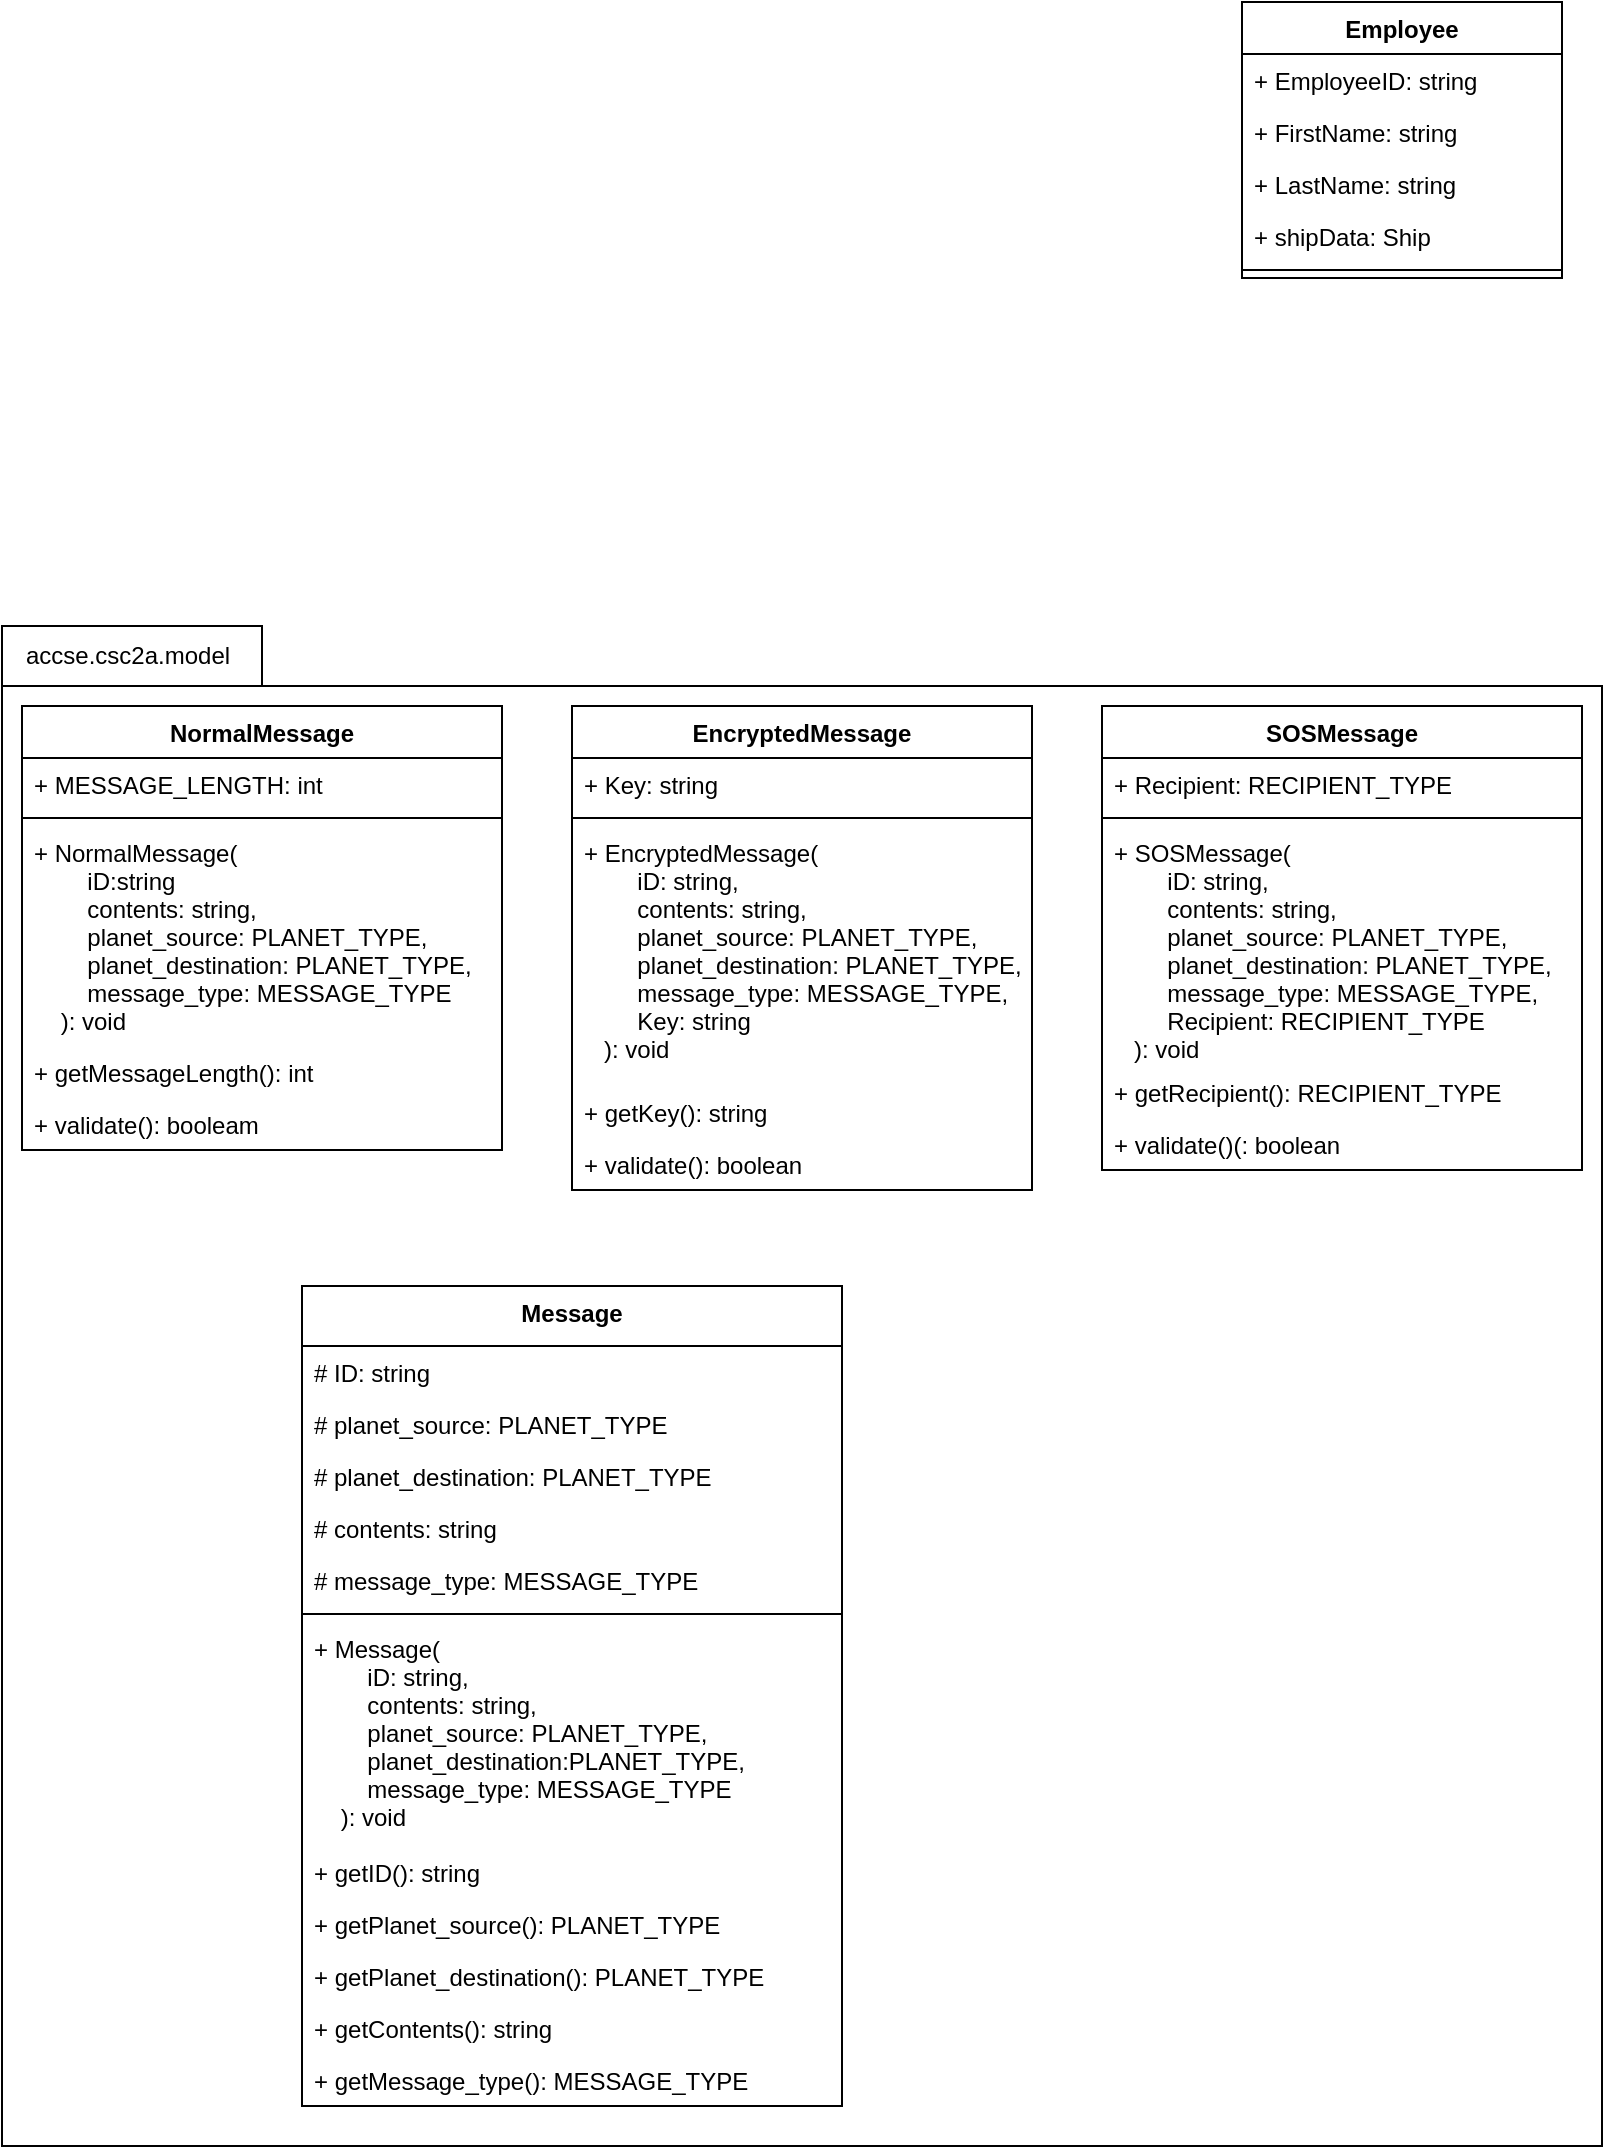 <mxfile version="20.5.3" type="embed"><diagram id="TbBO6vk4nTLV004NzveU" name="Page-1"><mxGraphModel dx="848" dy="809" grid="1" gridSize="10" guides="1" tooltips="1" connect="1" arrows="1" fold="1" page="1" pageScale="1" pageWidth="850" pageHeight="1100" math="0" shadow="0"><root><mxCell id="0"/><mxCell id="1" parent="0"/><mxCell id="w3hjDTiOp9T9BmGMhdes-1" value="" style="shape=folder;fontStyle=1;spacingTop=10;tabWidth=130;tabHeight=30;tabPosition=left;html=1;" parent="1" vertex="1"><mxGeometry x="40" y="360" width="800" height="760" as="geometry"/></mxCell><mxCell id="w3hjDTiOp9T9BmGMhdes-2" value="SOSMessage" style="swimlane;fontStyle=1;align=center;verticalAlign=top;childLayout=stackLayout;horizontal=1;startSize=26;horizontalStack=0;resizeParent=1;resizeParentMax=0;resizeLast=0;collapsible=1;marginBottom=0;" parent="1" vertex="1"><mxGeometry x="590" y="400" width="240" height="232" as="geometry"/></mxCell><mxCell id="w3hjDTiOp9T9BmGMhdes-3" value="+ Recipient: RECIPIENT_TYPE" style="text;strokeColor=none;fillColor=none;align=left;verticalAlign=top;spacingLeft=4;spacingRight=4;overflow=hidden;rotatable=0;points=[[0,0.5],[1,0.5]];portConstraint=eastwest;" parent="w3hjDTiOp9T9BmGMhdes-2" vertex="1"><mxGeometry y="26" width="240" height="26" as="geometry"/></mxCell><mxCell id="w3hjDTiOp9T9BmGMhdes-4" value="" style="line;strokeWidth=1;fillColor=none;align=left;verticalAlign=middle;spacingTop=-1;spacingLeft=3;spacingRight=3;rotatable=0;labelPosition=right;points=[];portConstraint=eastwest;" parent="w3hjDTiOp9T9BmGMhdes-2" vertex="1"><mxGeometry y="52" width="240" height="8" as="geometry"/></mxCell><mxCell id="24" value="+ SOSMessage(&#10;        iD: string,&#10;        contents: string,&#10;        planet_source: PLANET_TYPE,&#10;        planet_destination: PLANET_TYPE,&#10;        message_type: MESSAGE_TYPE,&#10;        Recipient: RECIPIENT_TYPE&#10;   ): void" style="text;strokeColor=none;fillColor=none;align=left;verticalAlign=top;spacingLeft=4;spacingRight=4;overflow=hidden;rotatable=0;points=[[0,0.5],[1,0.5]];portConstraint=eastwest;" parent="w3hjDTiOp9T9BmGMhdes-2" vertex="1"><mxGeometry y="60" width="240" height="120" as="geometry"/></mxCell><mxCell id="25" value="+ getRecipient(): RECIPIENT_TYPE" style="text;strokeColor=none;fillColor=none;align=left;verticalAlign=top;spacingLeft=4;spacingRight=4;overflow=hidden;rotatable=0;points=[[0,0.5],[1,0.5]];portConstraint=eastwest;" parent="w3hjDTiOp9T9BmGMhdes-2" vertex="1"><mxGeometry y="180" width="240" height="26" as="geometry"/></mxCell><mxCell id="26" value="+ validate()(: boolean" style="text;strokeColor=none;fillColor=none;align=left;verticalAlign=top;spacingLeft=4;spacingRight=4;overflow=hidden;rotatable=0;points=[[0,0.5],[1,0.5]];portConstraint=eastwest;" parent="w3hjDTiOp9T9BmGMhdes-2" vertex="1"><mxGeometry y="206" width="240" height="26" as="geometry"/></mxCell><mxCell id="w3hjDTiOp9T9BmGMhdes-6" value="EncryptedMessage" style="swimlane;fontStyle=1;align=center;verticalAlign=top;childLayout=stackLayout;horizontal=1;startSize=26;horizontalStack=0;resizeParent=1;resizeParentMax=0;resizeLast=0;collapsible=1;marginBottom=0;" parent="1" vertex="1"><mxGeometry x="325" y="400" width="230" height="242" as="geometry"/></mxCell><mxCell id="w3hjDTiOp9T9BmGMhdes-7" value="+ Key: string" style="text;strokeColor=none;fillColor=none;align=left;verticalAlign=top;spacingLeft=4;spacingRight=4;overflow=hidden;rotatable=0;points=[[0,0.5],[1,0.5]];portConstraint=eastwest;" parent="w3hjDTiOp9T9BmGMhdes-6" vertex="1"><mxGeometry y="26" width="230" height="26" as="geometry"/></mxCell><mxCell id="w3hjDTiOp9T9BmGMhdes-8" value="" style="line;strokeWidth=1;fillColor=none;align=left;verticalAlign=middle;spacingTop=-1;spacingLeft=3;spacingRight=3;rotatable=0;labelPosition=right;points=[];portConstraint=eastwest;" parent="w3hjDTiOp9T9BmGMhdes-6" vertex="1"><mxGeometry y="52" width="230" height="8" as="geometry"/></mxCell><mxCell id="w3hjDTiOp9T9BmGMhdes-9" value="+ EncryptedMessage(&#10;        iD: string,&#10;        contents: string,&#10;        planet_source: PLANET_TYPE,&#10;        planet_destination: PLANET_TYPE,&#10;        message_type: MESSAGE_TYPE,&#10;        Key: string&#10;   ): void" style="text;strokeColor=none;fillColor=none;align=left;verticalAlign=top;spacingLeft=4;spacingRight=4;overflow=hidden;rotatable=0;points=[[0,0.5],[1,0.5]];portConstraint=eastwest;" parent="w3hjDTiOp9T9BmGMhdes-6" vertex="1"><mxGeometry y="60" width="230" height="130" as="geometry"/></mxCell><mxCell id="22" value="+ getKey(): string" style="text;strokeColor=none;fillColor=none;align=left;verticalAlign=top;spacingLeft=4;spacingRight=4;overflow=hidden;rotatable=0;points=[[0,0.5],[1,0.5]];portConstraint=eastwest;" parent="w3hjDTiOp9T9BmGMhdes-6" vertex="1"><mxGeometry y="190" width="230" height="26" as="geometry"/></mxCell><mxCell id="23" value="+ validate(): boolean" style="text;strokeColor=none;fillColor=none;align=left;verticalAlign=top;spacingLeft=4;spacingRight=4;overflow=hidden;rotatable=0;points=[[0,0.5],[1,0.5]];portConstraint=eastwest;" parent="w3hjDTiOp9T9BmGMhdes-6" vertex="1"><mxGeometry y="216" width="230" height="26" as="geometry"/></mxCell><mxCell id="w3hjDTiOp9T9BmGMhdes-10" value="NormalMessage" style="swimlane;fontStyle=1;align=center;verticalAlign=top;childLayout=stackLayout;horizontal=1;startSize=26;horizontalStack=0;resizeParent=1;resizeParentMax=0;resizeLast=0;collapsible=1;marginBottom=0;" parent="1" vertex="1"><mxGeometry x="50" y="400" width="240" height="222" as="geometry"/></mxCell><mxCell id="w3hjDTiOp9T9BmGMhdes-11" value="+ MESSAGE_LENGTH: int" style="text;strokeColor=none;fillColor=none;align=left;verticalAlign=top;spacingLeft=4;spacingRight=4;overflow=hidden;rotatable=0;points=[[0,0.5],[1,0.5]];portConstraint=eastwest;" parent="w3hjDTiOp9T9BmGMhdes-10" vertex="1"><mxGeometry y="26" width="240" height="26" as="geometry"/></mxCell><mxCell id="w3hjDTiOp9T9BmGMhdes-12" value="" style="line;strokeWidth=1;fillColor=none;align=left;verticalAlign=middle;spacingTop=-1;spacingLeft=3;spacingRight=3;rotatable=0;labelPosition=right;points=[];portConstraint=eastwest;" parent="w3hjDTiOp9T9BmGMhdes-10" vertex="1"><mxGeometry y="52" width="240" height="8" as="geometry"/></mxCell><mxCell id="20" value="+ NormalMessage(&#10;        iD:string&#10;        contents: string,&#10;        planet_source: PLANET_TYPE,&#10;        planet_destination: PLANET_TYPE,&#10;        message_type: MESSAGE_TYPE&#10;    ): void" style="text;strokeColor=none;fillColor=none;align=left;verticalAlign=top;spacingLeft=4;spacingRight=4;overflow=hidden;rotatable=0;points=[[0,0.5],[1,0.5]];portConstraint=eastwest;" parent="w3hjDTiOp9T9BmGMhdes-10" vertex="1"><mxGeometry y="60" width="240" height="110" as="geometry"/></mxCell><mxCell id="19" value="+ getMessageLength(): int" style="text;strokeColor=none;fillColor=none;align=left;verticalAlign=top;spacingLeft=4;spacingRight=4;overflow=hidden;rotatable=0;points=[[0,0.5],[1,0.5]];portConstraint=eastwest;" parent="w3hjDTiOp9T9BmGMhdes-10" vertex="1"><mxGeometry y="170" width="240" height="26" as="geometry"/></mxCell><mxCell id="21" value="+ validate(): booleam" style="text;strokeColor=none;fillColor=none;align=left;verticalAlign=top;spacingLeft=4;spacingRight=4;overflow=hidden;rotatable=0;points=[[0,0.5],[1,0.5]];portConstraint=eastwest;" parent="w3hjDTiOp9T9BmGMhdes-10" vertex="1"><mxGeometry y="196" width="240" height="26" as="geometry"/></mxCell><mxCell id="w3hjDTiOp9T9BmGMhdes-14" value="Employee" style="swimlane;fontStyle=1;align=center;verticalAlign=top;childLayout=stackLayout;horizontal=1;startSize=26;horizontalStack=0;resizeParent=1;resizeParentMax=0;resizeLast=0;collapsible=1;marginBottom=0;" parent="1" vertex="1"><mxGeometry x="660" y="48" width="160" height="138" as="geometry"/></mxCell><mxCell id="w3hjDTiOp9T9BmGMhdes-15" value="+ EmployeeID: string" style="text;strokeColor=none;fillColor=none;align=left;verticalAlign=top;spacingLeft=4;spacingRight=4;overflow=hidden;rotatable=0;points=[[0,0.5],[1,0.5]];portConstraint=eastwest;" parent="w3hjDTiOp9T9BmGMhdes-14" vertex="1"><mxGeometry y="26" width="160" height="26" as="geometry"/></mxCell><mxCell id="w3hjDTiOp9T9BmGMhdes-20" value="+ FirstName: string" style="text;strokeColor=none;fillColor=none;align=left;verticalAlign=top;spacingLeft=4;spacingRight=4;overflow=hidden;rotatable=0;points=[[0,0.5],[1,0.5]];portConstraint=eastwest;" parent="w3hjDTiOp9T9BmGMhdes-14" vertex="1"><mxGeometry y="52" width="160" height="26" as="geometry"/></mxCell><mxCell id="w3hjDTiOp9T9BmGMhdes-18" value="+ LastName: string" style="text;strokeColor=none;fillColor=none;align=left;verticalAlign=top;spacingLeft=4;spacingRight=4;overflow=hidden;rotatable=0;points=[[0,0.5],[1,0.5]];portConstraint=eastwest;" parent="w3hjDTiOp9T9BmGMhdes-14" vertex="1"><mxGeometry y="78" width="160" height="26" as="geometry"/></mxCell><mxCell id="w3hjDTiOp9T9BmGMhdes-19" value="+ shipData: Ship" style="text;strokeColor=none;fillColor=none;align=left;verticalAlign=top;spacingLeft=4;spacingRight=4;overflow=hidden;rotatable=0;points=[[0,0.5],[1,0.5]];portConstraint=eastwest;" parent="w3hjDTiOp9T9BmGMhdes-14" vertex="1"><mxGeometry y="104" width="160" height="26" as="geometry"/></mxCell><mxCell id="w3hjDTiOp9T9BmGMhdes-16" value="" style="line;strokeWidth=1;fillColor=none;align=left;verticalAlign=middle;spacingTop=-1;spacingLeft=3;spacingRight=3;rotatable=0;labelPosition=right;points=[];portConstraint=eastwest;" parent="w3hjDTiOp9T9BmGMhdes-14" vertex="1"><mxGeometry y="130" width="160" height="8" as="geometry"/></mxCell><mxCell id="2" value="accse.csc2a.model" style="text;html=1;strokeColor=none;fillColor=none;align=left;verticalAlign=middle;whiteSpace=wrap;rounded=0;" parent="1" vertex="1"><mxGeometry x="50" y="360" width="70" height="30" as="geometry"/></mxCell><mxCell id="27" value="Message" style="swimlane;fontStyle=1;align=center;verticalAlign=top;childLayout=stackLayout;horizontal=1;startSize=30;horizontalStack=0;resizeParent=1;resizeParentMax=0;resizeLast=0;collapsible=1;marginBottom=0;" parent="1" vertex="1"><mxGeometry x="190" y="690" width="270" height="410" as="geometry"/></mxCell><mxCell id="28" value="# ID: string" style="text;strokeColor=none;fillColor=none;align=left;verticalAlign=top;spacingLeft=4;spacingRight=4;overflow=hidden;rotatable=0;points=[[0,0.5],[1,0.5]];portConstraint=eastwest;" parent="27" vertex="1"><mxGeometry y="30" width="270" height="26" as="geometry"/></mxCell><mxCell id="32" value="# planet_source: PLANET_TYPE" style="text;strokeColor=none;fillColor=none;align=left;verticalAlign=top;spacingLeft=4;spacingRight=4;overflow=hidden;rotatable=0;points=[[0,0.5],[1,0.5]];portConstraint=eastwest;" parent="27" vertex="1"><mxGeometry y="56" width="270" height="26" as="geometry"/></mxCell><mxCell id="33" value="# planet_destination: PLANET_TYPE" style="text;strokeColor=none;fillColor=none;align=left;verticalAlign=top;spacingLeft=4;spacingRight=4;overflow=hidden;rotatable=0;points=[[0,0.5],[1,0.5]];portConstraint=eastwest;" parent="27" vertex="1"><mxGeometry y="82" width="270" height="26" as="geometry"/></mxCell><mxCell id="34" value="# contents: string" style="text;strokeColor=none;fillColor=none;align=left;verticalAlign=top;spacingLeft=4;spacingRight=4;overflow=hidden;rotatable=0;points=[[0,0.5],[1,0.5]];portConstraint=eastwest;" parent="27" vertex="1"><mxGeometry y="108" width="270" height="26" as="geometry"/></mxCell><mxCell id="35" value="# message_type: MESSAGE_TYPE" style="text;strokeColor=none;fillColor=none;align=left;verticalAlign=top;spacingLeft=4;spacingRight=4;overflow=hidden;rotatable=0;points=[[0,0.5],[1,0.5]];portConstraint=eastwest;" parent="27" vertex="1"><mxGeometry y="134" width="270" height="26" as="geometry"/></mxCell><mxCell id="29" value="" style="line;strokeWidth=1;fillColor=none;align=left;verticalAlign=middle;spacingTop=-1;spacingLeft=3;spacingRight=3;rotatable=0;labelPosition=right;points=[];portConstraint=eastwest;strokeColor=inherit;" parent="27" vertex="1"><mxGeometry y="160" width="270" height="8" as="geometry"/></mxCell><mxCell id="30" value="+ Message(&#10;        iD: string,&#10;        contents: string, &#10;        planet_source: PLANET_TYPE, &#10;        planet_destination:PLANET_TYPE, &#10;        message_type: MESSAGE_TYPE&#10;    ): void" style="text;strokeColor=none;fillColor=none;align=left;verticalAlign=top;spacingLeft=4;spacingRight=4;overflow=hidden;rotatable=0;points=[[0,0.5],[1,0.5]];portConstraint=eastwest;" parent="27" vertex="1"><mxGeometry y="168" width="270" height="112" as="geometry"/></mxCell><mxCell id="36" value="+ getID(): string" style="text;strokeColor=none;fillColor=none;align=left;verticalAlign=top;spacingLeft=4;spacingRight=4;overflow=hidden;rotatable=0;points=[[0,0.5],[1,0.5]];portConstraint=eastwest;" parent="27" vertex="1"><mxGeometry y="280" width="270" height="26" as="geometry"/></mxCell><mxCell id="38" value="+ getPlanet_source(): PLANET_TYPE" style="text;strokeColor=none;fillColor=none;align=left;verticalAlign=top;spacingLeft=4;spacingRight=4;overflow=hidden;rotatable=0;points=[[0,0.5],[1,0.5]];portConstraint=eastwest;" vertex="1" parent="27"><mxGeometry y="306" width="270" height="26" as="geometry"/></mxCell><mxCell id="39" value="+ getPlanet_destination(): PLANET_TYPE" style="text;strokeColor=none;fillColor=none;align=left;verticalAlign=top;spacingLeft=4;spacingRight=4;overflow=hidden;rotatable=0;points=[[0,0.5],[1,0.5]];portConstraint=eastwest;" vertex="1" parent="27"><mxGeometry y="332" width="270" height="26" as="geometry"/></mxCell><mxCell id="40" value="+ getContents(): string" style="text;strokeColor=none;fillColor=none;align=left;verticalAlign=top;spacingLeft=4;spacingRight=4;overflow=hidden;rotatable=0;points=[[0,0.5],[1,0.5]];portConstraint=eastwest;" vertex="1" parent="27"><mxGeometry y="358" width="270" height="26" as="geometry"/></mxCell><mxCell id="41" value="+ getMessage_type(): MESSAGE_TYPE" style="text;strokeColor=none;fillColor=none;align=left;verticalAlign=top;spacingLeft=4;spacingRight=4;overflow=hidden;rotatable=0;points=[[0,0.5],[1,0.5]];portConstraint=eastwest;" vertex="1" parent="27"><mxGeometry y="384" width="270" height="26" as="geometry"/></mxCell></root></mxGraphModel></diagram></mxfile>